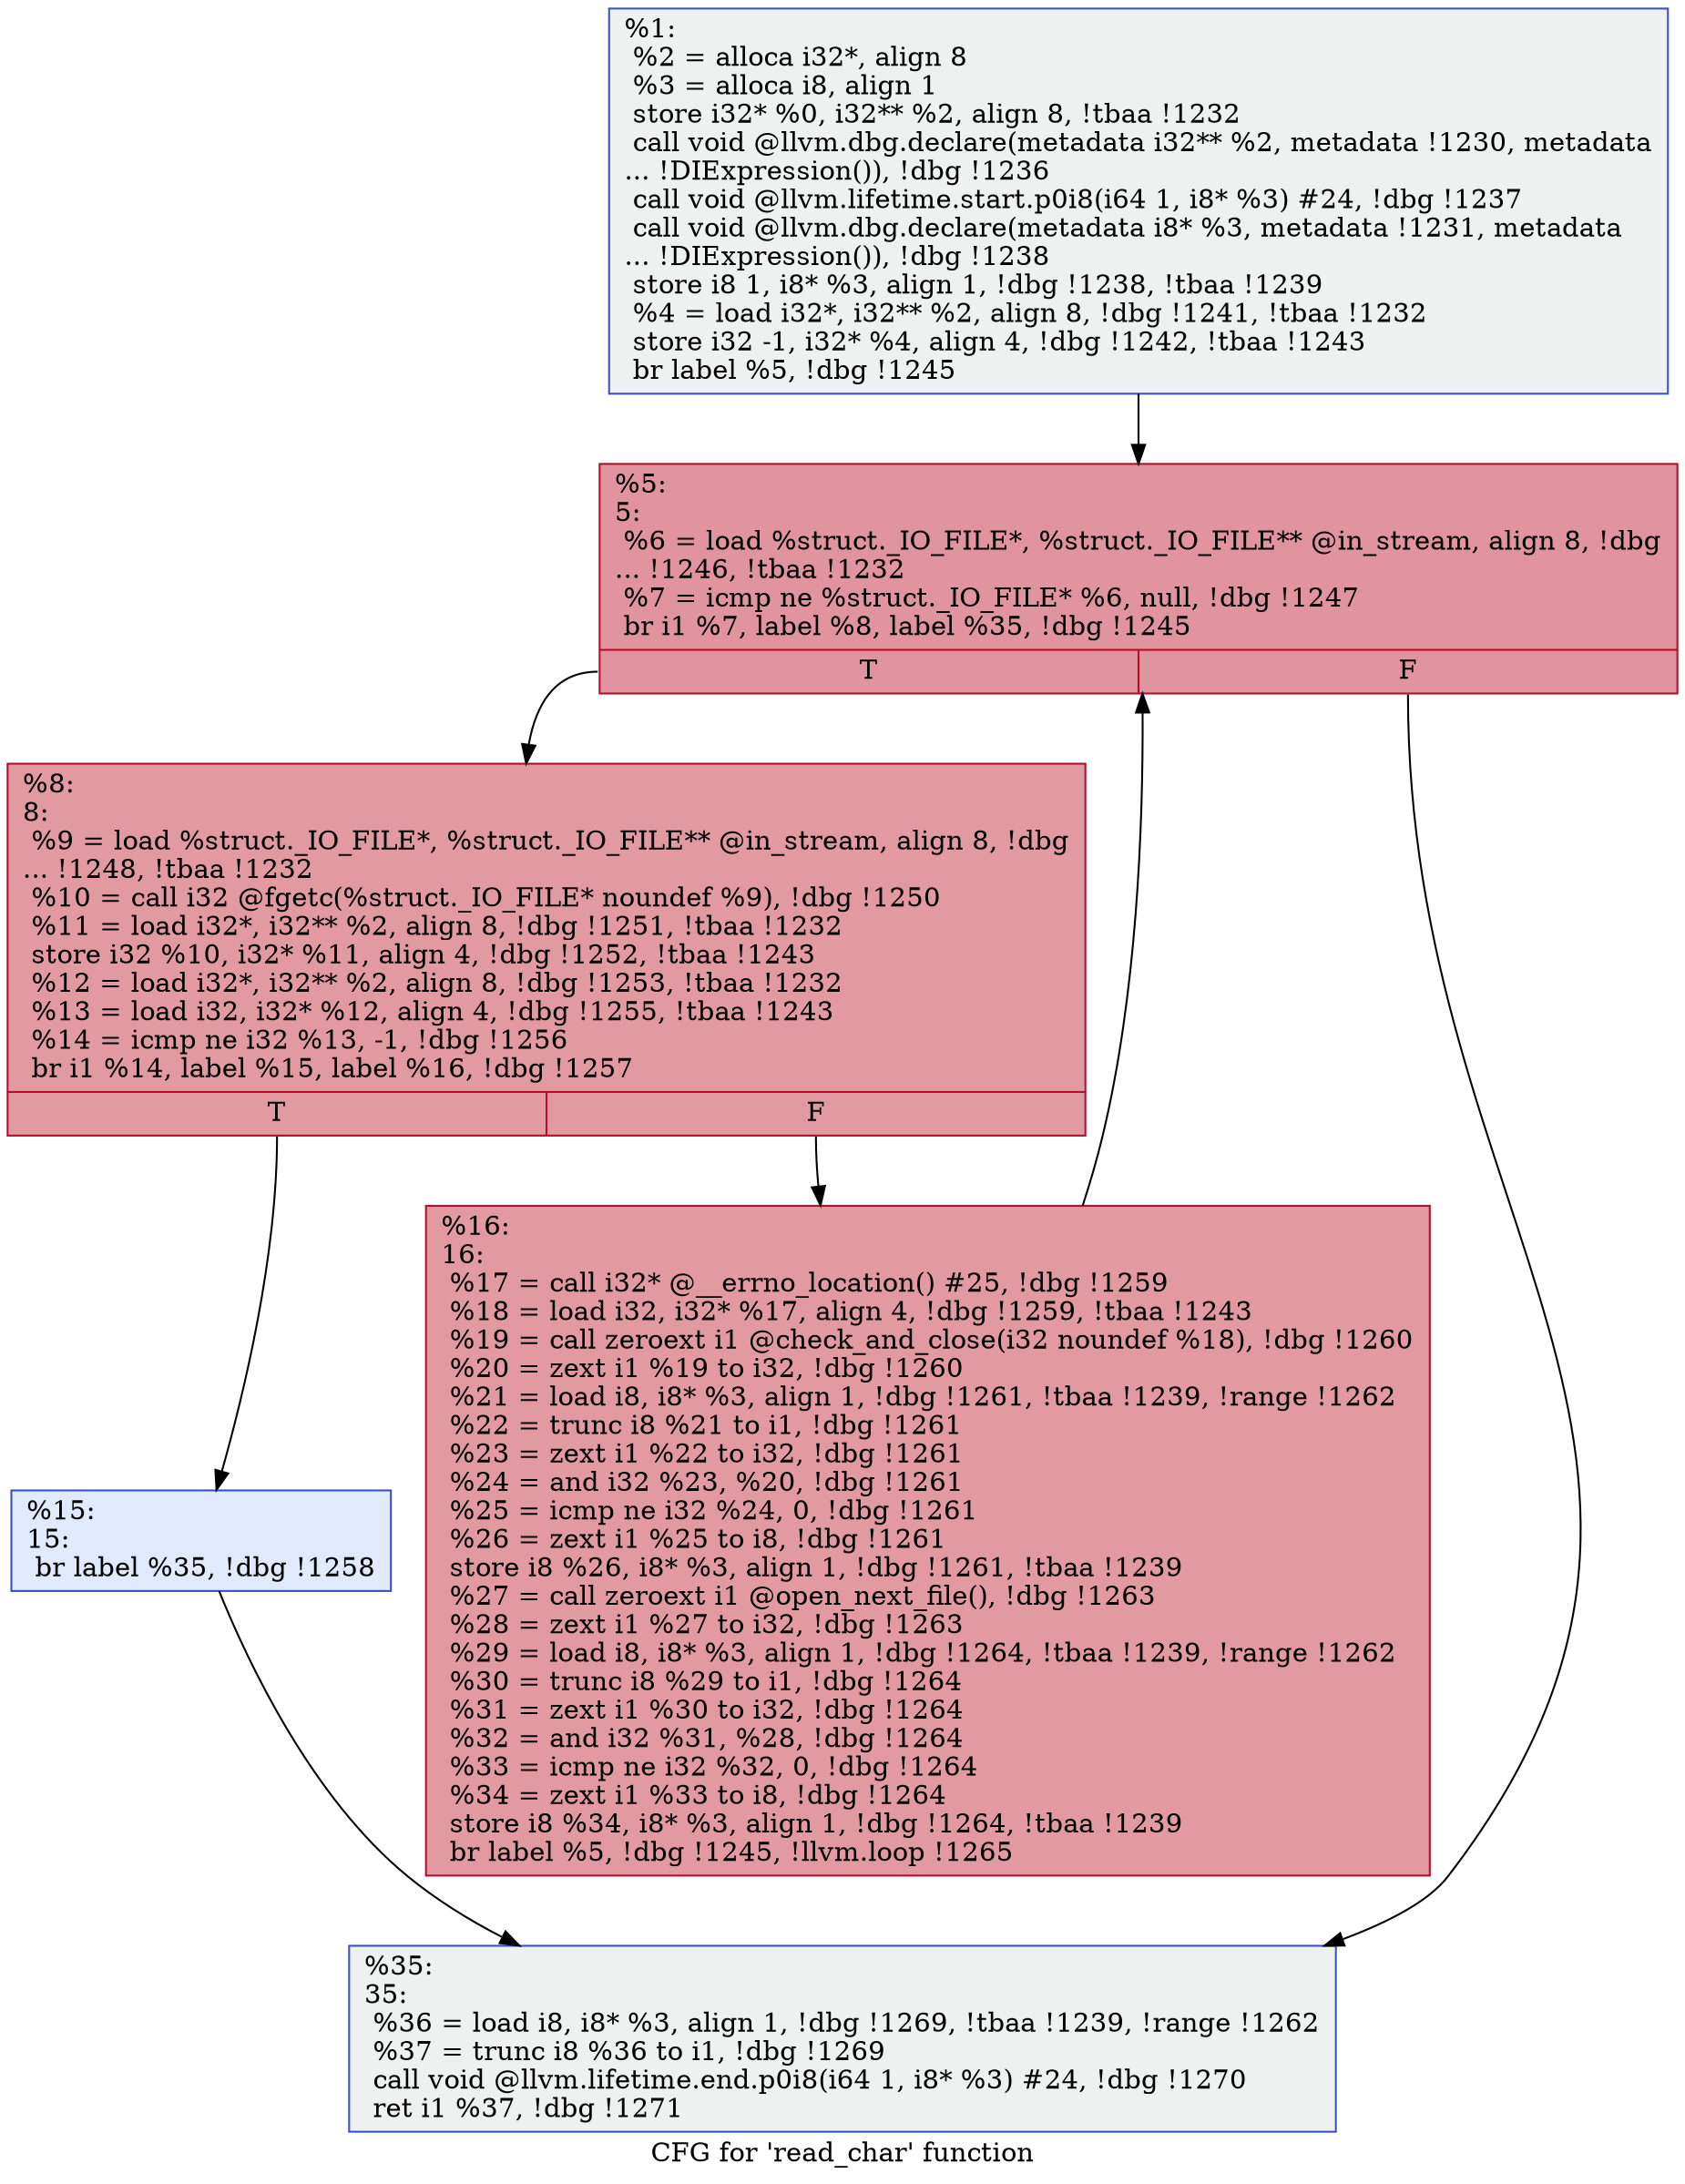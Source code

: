 digraph "CFG for 'read_char' function" {
	label="CFG for 'read_char' function";

	Node0x9f56b0 [shape=record,color="#3d50c3ff", style=filled, fillcolor="#dbdcde70",label="{%1:\l  %2 = alloca i32*, align 8\l  %3 = alloca i8, align 1\l  store i32* %0, i32** %2, align 8, !tbaa !1232\l  call void @llvm.dbg.declare(metadata i32** %2, metadata !1230, metadata\l... !DIExpression()), !dbg !1236\l  call void @llvm.lifetime.start.p0i8(i64 1, i8* %3) #24, !dbg !1237\l  call void @llvm.dbg.declare(metadata i8* %3, metadata !1231, metadata\l... !DIExpression()), !dbg !1238\l  store i8 1, i8* %3, align 1, !dbg !1238, !tbaa !1239\l  %4 = load i32*, i32** %2, align 8, !dbg !1241, !tbaa !1232\l  store i32 -1, i32* %4, align 4, !dbg !1242, !tbaa !1243\l  br label %5, !dbg !1245\l}"];
	Node0x9f56b0 -> Node0x9fb880;
	Node0x9fb880 [shape=record,color="#b70d28ff", style=filled, fillcolor="#b70d2870",label="{%5:\l5:                                                \l  %6 = load %struct._IO_FILE*, %struct._IO_FILE** @in_stream, align 8, !dbg\l... !1246, !tbaa !1232\l  %7 = icmp ne %struct._IO_FILE* %6, null, !dbg !1247\l  br i1 %7, label %8, label %35, !dbg !1245\l|{<s0>T|<s1>F}}"];
	Node0x9fb880:s0 -> Node0x9fb910;
	Node0x9fb880:s1 -> Node0x9fba00;
	Node0x9fb910 [shape=record,color="#b70d28ff", style=filled, fillcolor="#bb1b2c70",label="{%8:\l8:                                                \l  %9 = load %struct._IO_FILE*, %struct._IO_FILE** @in_stream, align 8, !dbg\l... !1248, !tbaa !1232\l  %10 = call i32 @fgetc(%struct._IO_FILE* noundef %9), !dbg !1250\l  %11 = load i32*, i32** %2, align 8, !dbg !1251, !tbaa !1232\l  store i32 %10, i32* %11, align 4, !dbg !1252, !tbaa !1243\l  %12 = load i32*, i32** %2, align 8, !dbg !1253, !tbaa !1232\l  %13 = load i32, i32* %12, align 4, !dbg !1255, !tbaa !1243\l  %14 = icmp ne i32 %13, -1, !dbg !1256\l  br i1 %14, label %15, label %16, !dbg !1257\l|{<s0>T|<s1>F}}"];
	Node0x9fb910:s0 -> Node0x9fb960;
	Node0x9fb910:s1 -> Node0x9fb9b0;
	Node0x9fb960 [shape=record,color="#3d50c3ff", style=filled, fillcolor="#b9d0f970",label="{%15:\l15:                                               \l  br label %35, !dbg !1258\l}"];
	Node0x9fb960 -> Node0x9fba00;
	Node0x9fb9b0 [shape=record,color="#b70d28ff", style=filled, fillcolor="#bb1b2c70",label="{%16:\l16:                                               \l  %17 = call i32* @__errno_location() #25, !dbg !1259\l  %18 = load i32, i32* %17, align 4, !dbg !1259, !tbaa !1243\l  %19 = call zeroext i1 @check_and_close(i32 noundef %18), !dbg !1260\l  %20 = zext i1 %19 to i32, !dbg !1260\l  %21 = load i8, i8* %3, align 1, !dbg !1261, !tbaa !1239, !range !1262\l  %22 = trunc i8 %21 to i1, !dbg !1261\l  %23 = zext i1 %22 to i32, !dbg !1261\l  %24 = and i32 %23, %20, !dbg !1261\l  %25 = icmp ne i32 %24, 0, !dbg !1261\l  %26 = zext i1 %25 to i8, !dbg !1261\l  store i8 %26, i8* %3, align 1, !dbg !1261, !tbaa !1239\l  %27 = call zeroext i1 @open_next_file(), !dbg !1263\l  %28 = zext i1 %27 to i32, !dbg !1263\l  %29 = load i8, i8* %3, align 1, !dbg !1264, !tbaa !1239, !range !1262\l  %30 = trunc i8 %29 to i1, !dbg !1264\l  %31 = zext i1 %30 to i32, !dbg !1264\l  %32 = and i32 %31, %28, !dbg !1264\l  %33 = icmp ne i32 %32, 0, !dbg !1264\l  %34 = zext i1 %33 to i8, !dbg !1264\l  store i8 %34, i8* %3, align 1, !dbg !1264, !tbaa !1239\l  br label %5, !dbg !1245, !llvm.loop !1265\l}"];
	Node0x9fb9b0 -> Node0x9fb880;
	Node0x9fba00 [shape=record,color="#3d50c3ff", style=filled, fillcolor="#dbdcde70",label="{%35:\l35:                                               \l  %36 = load i8, i8* %3, align 1, !dbg !1269, !tbaa !1239, !range !1262\l  %37 = trunc i8 %36 to i1, !dbg !1269\l  call void @llvm.lifetime.end.p0i8(i64 1, i8* %3) #24, !dbg !1270\l  ret i1 %37, !dbg !1271\l}"];
}
